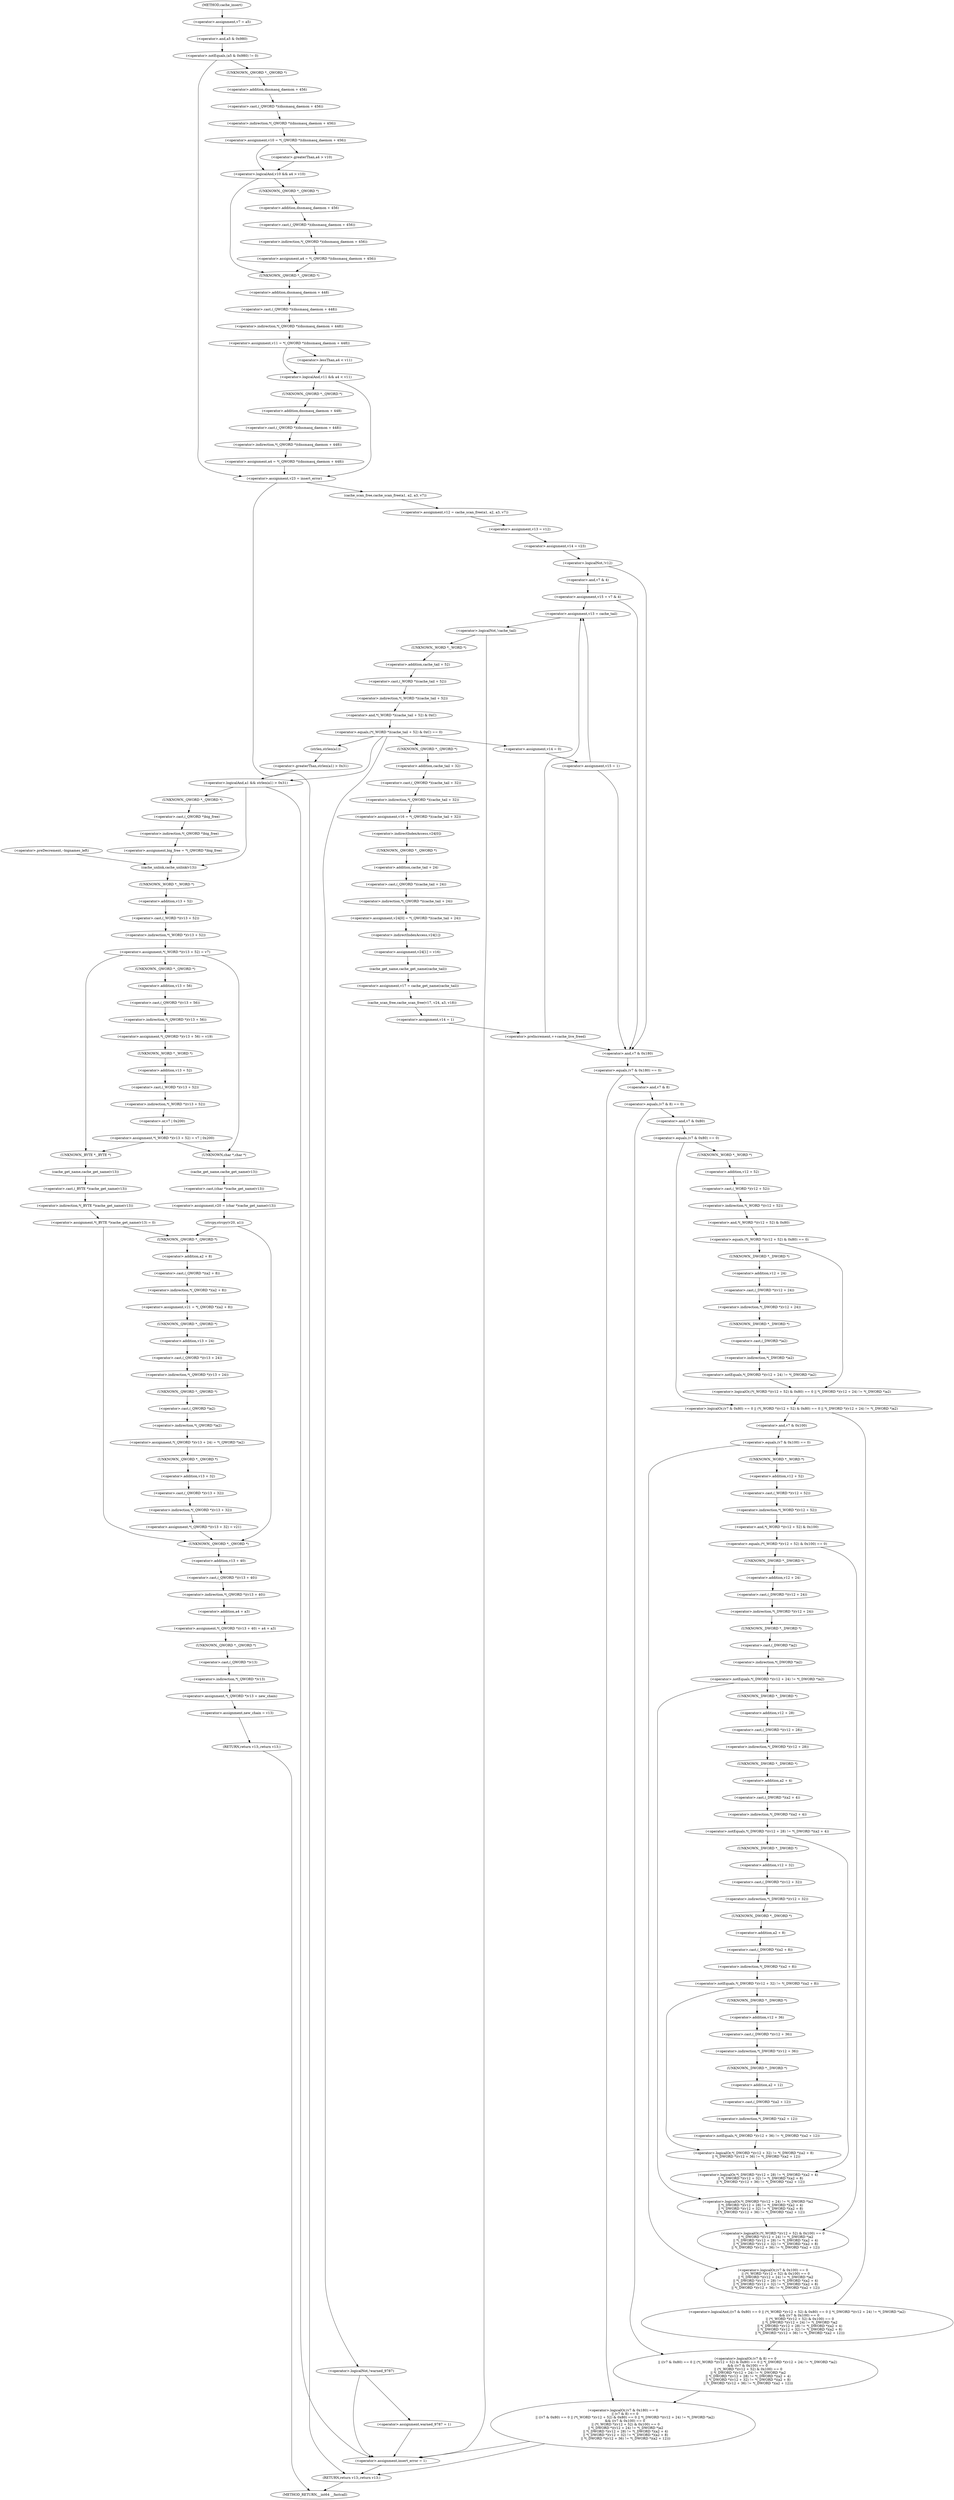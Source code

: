digraph cache_insert {  
"1000138" [label = "(<operator>.assignment,v7 = a5)" ]
"1000142" [label = "(<operator>.notEquals,(a5 & 0x980) != 0)" ]
"1000143" [label = "(<operator>.and,a5 & 0x980)" ]
"1000148" [label = "(<operator>.assignment,v10 = *(_QWORD *)(dnsmasq_daemon + 456))" ]
"1000150" [label = "(<operator>.indirection,*(_QWORD *)(dnsmasq_daemon + 456))" ]
"1000151" [label = "(<operator>.cast,(_QWORD *)(dnsmasq_daemon + 456))" ]
"1000152" [label = "(UNKNOWN,_QWORD *,_QWORD *)" ]
"1000153" [label = "(<operator>.addition,dnsmasq_daemon + 456)" ]
"1000157" [label = "(<operator>.logicalAnd,v10 && a4 > v10)" ]
"1000159" [label = "(<operator>.greaterThan,a4 > v10)" ]
"1000162" [label = "(<operator>.assignment,a4 = *(_QWORD *)(dnsmasq_daemon + 456))" ]
"1000164" [label = "(<operator>.indirection,*(_QWORD *)(dnsmasq_daemon + 456))" ]
"1000165" [label = "(<operator>.cast,(_QWORD *)(dnsmasq_daemon + 456))" ]
"1000166" [label = "(UNKNOWN,_QWORD *,_QWORD *)" ]
"1000167" [label = "(<operator>.addition,dnsmasq_daemon + 456)" ]
"1000170" [label = "(<operator>.assignment,v11 = *(_QWORD *)(dnsmasq_daemon + 448))" ]
"1000172" [label = "(<operator>.indirection,*(_QWORD *)(dnsmasq_daemon + 448))" ]
"1000173" [label = "(<operator>.cast,(_QWORD *)(dnsmasq_daemon + 448))" ]
"1000174" [label = "(UNKNOWN,_QWORD *,_QWORD *)" ]
"1000175" [label = "(<operator>.addition,dnsmasq_daemon + 448)" ]
"1000179" [label = "(<operator>.logicalAnd,v11 && a4 < v11)" ]
"1000181" [label = "(<operator>.lessThan,a4 < v11)" ]
"1000184" [label = "(<operator>.assignment,a4 = *(_QWORD *)(dnsmasq_daemon + 448))" ]
"1000186" [label = "(<operator>.indirection,*(_QWORD *)(dnsmasq_daemon + 448))" ]
"1000187" [label = "(<operator>.cast,(_QWORD *)(dnsmasq_daemon + 448))" ]
"1000188" [label = "(UNKNOWN,_QWORD *,_QWORD *)" ]
"1000189" [label = "(<operator>.addition,dnsmasq_daemon + 448)" ]
"1000192" [label = "(<operator>.assignment,v23 = insert_error)" ]
"1000198" [label = "(<operator>.assignment,v12 = cache_scan_free(a1, a2, a3, v7))" ]
"1000200" [label = "(cache_scan_free,cache_scan_free(a1, a2, a3, v7))" ]
"1000205" [label = "(<operator>.assignment,v13 = v12)" ]
"1000208" [label = "(<operator>.assignment,v14 = v23)" ]
"1000212" [label = "(<operator>.logicalNot,!v12)" ]
"1000215" [label = "(<operator>.assignment,v15 = v7 & 4)" ]
"1000217" [label = "(<operator>.and,v7 & 4)" ]
"1000223" [label = "(<operator>.assignment,v13 = cache_tail)" ]
"1000227" [label = "(<operator>.logicalNot,!cache_tail)" ]
"1000231" [label = "(<operator>.equals,(*(_WORD *)(cache_tail + 52) & 0xC) == 0)" ]
"1000232" [label = "(<operator>.and,*(_WORD *)(cache_tail + 52) & 0xC)" ]
"1000233" [label = "(<operator>.indirection,*(_WORD *)(cache_tail + 52))" ]
"1000234" [label = "(<operator>.cast,(_WORD *)(cache_tail + 52))" ]
"1000235" [label = "(UNKNOWN,_WORD *,_WORD *)" ]
"1000236" [label = "(<operator>.addition,cache_tail + 52)" ]
"1000243" [label = "(<operator>.logicalAnd,a1 && strlen(a1) > 0x31)" ]
"1000245" [label = "(<operator>.greaterThan,strlen(a1) > 0x31)" ]
"1000246" [label = "(strlen,strlen(a1))" ]
"1000253" [label = "(<operator>.assignment,big_free = *(_QWORD *)big_free)" ]
"1000255" [label = "(<operator>.indirection,*(_QWORD *)big_free)" ]
"1000256" [label = "(<operator>.cast,(_QWORD *)big_free)" ]
"1000257" [label = "(UNKNOWN,_QWORD *,_QWORD *)" ]
"1000264" [label = "(<operator>.preDecrement,--bignames_left)" ]
"1000266" [label = "(cache_unlink,cache_unlink(v13))" ]
"1000268" [label = "(<operator>.assignment,*(_WORD *)(v13 + 52) = v7)" ]
"1000269" [label = "(<operator>.indirection,*(_WORD *)(v13 + 52))" ]
"1000270" [label = "(<operator>.cast,(_WORD *)(v13 + 52))" ]
"1000271" [label = "(UNKNOWN,_WORD *,_WORD *)" ]
"1000272" [label = "(<operator>.addition,v13 + 52)" ]
"1000279" [label = "(<operator>.assignment,*(_QWORD *)(v13 + 56) = v19)" ]
"1000280" [label = "(<operator>.indirection,*(_QWORD *)(v13 + 56))" ]
"1000281" [label = "(<operator>.cast,(_QWORD *)(v13 + 56))" ]
"1000282" [label = "(UNKNOWN,_QWORD *,_QWORD *)" ]
"1000283" [label = "(<operator>.addition,v13 + 56)" ]
"1000287" [label = "(<operator>.assignment,*(_WORD *)(v13 + 52) = v7 | 0x200)" ]
"1000288" [label = "(<operator>.indirection,*(_WORD *)(v13 + 52))" ]
"1000289" [label = "(<operator>.cast,(_WORD *)(v13 + 52))" ]
"1000290" [label = "(UNKNOWN,_WORD *,_WORD *)" ]
"1000291" [label = "(<operator>.addition,v13 + 52)" ]
"1000294" [label = "(<operator>.or,v7 | 0x200)" ]
"1000300" [label = "(<operator>.assignment,v20 = (char *)cache_get_name(v13))" ]
"1000302" [label = "(<operator>.cast,(char *)cache_get_name(v13))" ]
"1000303" [label = "(UNKNOWN,char *,char *)" ]
"1000304" [label = "(cache_get_name,cache_get_name(v13))" ]
"1000306" [label = "(strcpy,strcpy(v20, a1))" ]
"1000311" [label = "(<operator>.assignment,*(_BYTE *)cache_get_name(v13) = 0)" ]
"1000312" [label = "(<operator>.indirection,*(_BYTE *)cache_get_name(v13))" ]
"1000313" [label = "(<operator>.cast,(_BYTE *)cache_get_name(v13))" ]
"1000314" [label = "(UNKNOWN,_BYTE *,_BYTE *)" ]
"1000315" [label = "(cache_get_name,cache_get_name(v13))" ]
"1000321" [label = "(<operator>.assignment,v21 = *(_QWORD *)(a2 + 8))" ]
"1000323" [label = "(<operator>.indirection,*(_QWORD *)(a2 + 8))" ]
"1000324" [label = "(<operator>.cast,(_QWORD *)(a2 + 8))" ]
"1000325" [label = "(UNKNOWN,_QWORD *,_QWORD *)" ]
"1000326" [label = "(<operator>.addition,a2 + 8)" ]
"1000329" [label = "(<operator>.assignment,*(_QWORD *)(v13 + 24) = *(_QWORD *)a2)" ]
"1000330" [label = "(<operator>.indirection,*(_QWORD *)(v13 + 24))" ]
"1000331" [label = "(<operator>.cast,(_QWORD *)(v13 + 24))" ]
"1000332" [label = "(UNKNOWN,_QWORD *,_QWORD *)" ]
"1000333" [label = "(<operator>.addition,v13 + 24)" ]
"1000336" [label = "(<operator>.indirection,*(_QWORD *)a2)" ]
"1000337" [label = "(<operator>.cast,(_QWORD *)a2)" ]
"1000338" [label = "(UNKNOWN,_QWORD *,_QWORD *)" ]
"1000340" [label = "(<operator>.assignment,*(_QWORD *)(v13 + 32) = v21)" ]
"1000341" [label = "(<operator>.indirection,*(_QWORD *)(v13 + 32))" ]
"1000342" [label = "(<operator>.cast,(_QWORD *)(v13 + 32))" ]
"1000343" [label = "(UNKNOWN,_QWORD *,_QWORD *)" ]
"1000344" [label = "(<operator>.addition,v13 + 32)" ]
"1000348" [label = "(<operator>.assignment,*(_QWORD *)(v13 + 40) = a4 + a3)" ]
"1000349" [label = "(<operator>.indirection,*(_QWORD *)(v13 + 40))" ]
"1000350" [label = "(<operator>.cast,(_QWORD *)(v13 + 40))" ]
"1000351" [label = "(UNKNOWN,_QWORD *,_QWORD *)" ]
"1000352" [label = "(<operator>.addition,v13 + 40)" ]
"1000355" [label = "(<operator>.addition,a4 + a3)" ]
"1000358" [label = "(<operator>.assignment,*(_QWORD *)v13 = new_chain)" ]
"1000359" [label = "(<operator>.indirection,*(_QWORD *)v13)" ]
"1000360" [label = "(<operator>.cast,(_QWORD *)v13)" ]
"1000361" [label = "(UNKNOWN,_QWORD *,_QWORD *)" ]
"1000364" [label = "(<operator>.assignment,new_chain = v13)" ]
"1000367" [label = "(RETURN,return v13;,return v13;)" ]
"1000373" [label = "(<operator>.logicalNot,!warned_9787)" ]
"1000376" [label = "(<operator>.assignment,warned_9787 = 1)" ]
"1000383" [label = "(<operator>.assignment,v16 = *(_QWORD *)(cache_tail + 32))" ]
"1000385" [label = "(<operator>.indirection,*(_QWORD *)(cache_tail + 32))" ]
"1000386" [label = "(<operator>.cast,(_QWORD *)(cache_tail + 32))" ]
"1000387" [label = "(UNKNOWN,_QWORD *,_QWORD *)" ]
"1000388" [label = "(<operator>.addition,cache_tail + 32)" ]
"1000391" [label = "(<operator>.assignment,v24[0] = *(_QWORD *)(cache_tail + 24))" ]
"1000392" [label = "(<operator>.indirectIndexAccess,v24[0])" ]
"1000395" [label = "(<operator>.indirection,*(_QWORD *)(cache_tail + 24))" ]
"1000396" [label = "(<operator>.cast,(_QWORD *)(cache_tail + 24))" ]
"1000397" [label = "(UNKNOWN,_QWORD *,_QWORD *)" ]
"1000398" [label = "(<operator>.addition,cache_tail + 24)" ]
"1000401" [label = "(<operator>.assignment,v24[1] = v16)" ]
"1000402" [label = "(<operator>.indirectIndexAccess,v24[1])" ]
"1000406" [label = "(<operator>.assignment,v17 = cache_get_name(cache_tail))" ]
"1000408" [label = "(cache_get_name,cache_get_name(cache_tail))" ]
"1000410" [label = "(cache_scan_free,cache_scan_free(v17, v24, a3, v18))" ]
"1000415" [label = "(<operator>.assignment,v14 = 1)" ]
"1000418" [label = "(<operator>.preIncrement,++cache_live_freed)" ]
"1000422" [label = "(<operator>.assignment,v14 = 0)" ]
"1000425" [label = "(<operator>.assignment,v15 = 1)" ]
"1000429" [label = "(<operator>.logicalOr,(v7 & 0x180) == 0\n    || (v7 & 8) == 0\n    || ((v7 & 0x80) == 0 || (*(_WORD *)(v12 + 52) & 0x80) == 0 || *(_DWORD *)(v12 + 24) != *(_DWORD *)a2)\n    && ((v7 & 0x100) == 0\n     || (*(_WORD *)(v12 + 52) & 0x100) == 0\n     || *(_DWORD *)(v12 + 24) != *(_DWORD *)a2\n     || *(_DWORD *)(v12 + 28) != *(_DWORD *)(a2 + 4)\n     || *(_DWORD *)(v12 + 32) != *(_DWORD *)(a2 + 8)\n     || *(_DWORD *)(v12 + 36) != *(_DWORD *)(a2 + 12)))" ]
"1000430" [label = "(<operator>.equals,(v7 & 0x180) == 0)" ]
"1000431" [label = "(<operator>.and,v7 & 0x180)" ]
"1000435" [label = "(<operator>.logicalOr,(v7 & 8) == 0\n    || ((v7 & 0x80) == 0 || (*(_WORD *)(v12 + 52) & 0x80) == 0 || *(_DWORD *)(v12 + 24) != *(_DWORD *)a2)\n    && ((v7 & 0x100) == 0\n     || (*(_WORD *)(v12 + 52) & 0x100) == 0\n     || *(_DWORD *)(v12 + 24) != *(_DWORD *)a2\n     || *(_DWORD *)(v12 + 28) != *(_DWORD *)(a2 + 4)\n     || *(_DWORD *)(v12 + 32) != *(_DWORD *)(a2 + 8)\n     || *(_DWORD *)(v12 + 36) != *(_DWORD *)(a2 + 12)))" ]
"1000436" [label = "(<operator>.equals,(v7 & 8) == 0)" ]
"1000437" [label = "(<operator>.and,v7 & 8)" ]
"1000441" [label = "(<operator>.logicalAnd,((v7 & 0x80) == 0 || (*(_WORD *)(v12 + 52) & 0x80) == 0 || *(_DWORD *)(v12 + 24) != *(_DWORD *)a2)\n    && ((v7 & 0x100) == 0\n     || (*(_WORD *)(v12 + 52) & 0x100) == 0\n     || *(_DWORD *)(v12 + 24) != *(_DWORD *)a2\n     || *(_DWORD *)(v12 + 28) != *(_DWORD *)(a2 + 4)\n     || *(_DWORD *)(v12 + 32) != *(_DWORD *)(a2 + 8)\n     || *(_DWORD *)(v12 + 36) != *(_DWORD *)(a2 + 12)))" ]
"1000442" [label = "(<operator>.logicalOr,(v7 & 0x80) == 0 || (*(_WORD *)(v12 + 52) & 0x80) == 0 || *(_DWORD *)(v12 + 24) != *(_DWORD *)a2)" ]
"1000443" [label = "(<operator>.equals,(v7 & 0x80) == 0)" ]
"1000444" [label = "(<operator>.and,v7 & 0x80)" ]
"1000448" [label = "(<operator>.logicalOr,(*(_WORD *)(v12 + 52) & 0x80) == 0 || *(_DWORD *)(v12 + 24) != *(_DWORD *)a2)" ]
"1000449" [label = "(<operator>.equals,(*(_WORD *)(v12 + 52) & 0x80) == 0)" ]
"1000450" [label = "(<operator>.and,*(_WORD *)(v12 + 52) & 0x80)" ]
"1000451" [label = "(<operator>.indirection,*(_WORD *)(v12 + 52))" ]
"1000452" [label = "(<operator>.cast,(_WORD *)(v12 + 52))" ]
"1000453" [label = "(UNKNOWN,_WORD *,_WORD *)" ]
"1000454" [label = "(<operator>.addition,v12 + 52)" ]
"1000459" [label = "(<operator>.notEquals,*(_DWORD *)(v12 + 24) != *(_DWORD *)a2)" ]
"1000460" [label = "(<operator>.indirection,*(_DWORD *)(v12 + 24))" ]
"1000461" [label = "(<operator>.cast,(_DWORD *)(v12 + 24))" ]
"1000462" [label = "(UNKNOWN,_DWORD *,_DWORD *)" ]
"1000463" [label = "(<operator>.addition,v12 + 24)" ]
"1000466" [label = "(<operator>.indirection,*(_DWORD *)a2)" ]
"1000467" [label = "(<operator>.cast,(_DWORD *)a2)" ]
"1000468" [label = "(UNKNOWN,_DWORD *,_DWORD *)" ]
"1000470" [label = "(<operator>.logicalOr,(v7 & 0x100) == 0\n     || (*(_WORD *)(v12 + 52) & 0x100) == 0\n     || *(_DWORD *)(v12 + 24) != *(_DWORD *)a2\n     || *(_DWORD *)(v12 + 28) != *(_DWORD *)(a2 + 4)\n     || *(_DWORD *)(v12 + 32) != *(_DWORD *)(a2 + 8)\n     || *(_DWORD *)(v12 + 36) != *(_DWORD *)(a2 + 12))" ]
"1000471" [label = "(<operator>.equals,(v7 & 0x100) == 0)" ]
"1000472" [label = "(<operator>.and,v7 & 0x100)" ]
"1000476" [label = "(<operator>.logicalOr,(*(_WORD *)(v12 + 52) & 0x100) == 0\n     || *(_DWORD *)(v12 + 24) != *(_DWORD *)a2\n     || *(_DWORD *)(v12 + 28) != *(_DWORD *)(a2 + 4)\n     || *(_DWORD *)(v12 + 32) != *(_DWORD *)(a2 + 8)\n     || *(_DWORD *)(v12 + 36) != *(_DWORD *)(a2 + 12))" ]
"1000477" [label = "(<operator>.equals,(*(_WORD *)(v12 + 52) & 0x100) == 0)" ]
"1000478" [label = "(<operator>.and,*(_WORD *)(v12 + 52) & 0x100)" ]
"1000479" [label = "(<operator>.indirection,*(_WORD *)(v12 + 52))" ]
"1000480" [label = "(<operator>.cast,(_WORD *)(v12 + 52))" ]
"1000481" [label = "(UNKNOWN,_WORD *,_WORD *)" ]
"1000482" [label = "(<operator>.addition,v12 + 52)" ]
"1000487" [label = "(<operator>.logicalOr,*(_DWORD *)(v12 + 24) != *(_DWORD *)a2\n     || *(_DWORD *)(v12 + 28) != *(_DWORD *)(a2 + 4)\n     || *(_DWORD *)(v12 + 32) != *(_DWORD *)(a2 + 8)\n     || *(_DWORD *)(v12 + 36) != *(_DWORD *)(a2 + 12))" ]
"1000488" [label = "(<operator>.notEquals,*(_DWORD *)(v12 + 24) != *(_DWORD *)a2)" ]
"1000489" [label = "(<operator>.indirection,*(_DWORD *)(v12 + 24))" ]
"1000490" [label = "(<operator>.cast,(_DWORD *)(v12 + 24))" ]
"1000491" [label = "(UNKNOWN,_DWORD *,_DWORD *)" ]
"1000492" [label = "(<operator>.addition,v12 + 24)" ]
"1000495" [label = "(<operator>.indirection,*(_DWORD *)a2)" ]
"1000496" [label = "(<operator>.cast,(_DWORD *)a2)" ]
"1000497" [label = "(UNKNOWN,_DWORD *,_DWORD *)" ]
"1000499" [label = "(<operator>.logicalOr,*(_DWORD *)(v12 + 28) != *(_DWORD *)(a2 + 4)\n     || *(_DWORD *)(v12 + 32) != *(_DWORD *)(a2 + 8)\n     || *(_DWORD *)(v12 + 36) != *(_DWORD *)(a2 + 12))" ]
"1000500" [label = "(<operator>.notEquals,*(_DWORD *)(v12 + 28) != *(_DWORD *)(a2 + 4))" ]
"1000501" [label = "(<operator>.indirection,*(_DWORD *)(v12 + 28))" ]
"1000502" [label = "(<operator>.cast,(_DWORD *)(v12 + 28))" ]
"1000503" [label = "(UNKNOWN,_DWORD *,_DWORD *)" ]
"1000504" [label = "(<operator>.addition,v12 + 28)" ]
"1000507" [label = "(<operator>.indirection,*(_DWORD *)(a2 + 4))" ]
"1000508" [label = "(<operator>.cast,(_DWORD *)(a2 + 4))" ]
"1000509" [label = "(UNKNOWN,_DWORD *,_DWORD *)" ]
"1000510" [label = "(<operator>.addition,a2 + 4)" ]
"1000513" [label = "(<operator>.logicalOr,*(_DWORD *)(v12 + 32) != *(_DWORD *)(a2 + 8)\n     || *(_DWORD *)(v12 + 36) != *(_DWORD *)(a2 + 12))" ]
"1000514" [label = "(<operator>.notEquals,*(_DWORD *)(v12 + 32) != *(_DWORD *)(a2 + 8))" ]
"1000515" [label = "(<operator>.indirection,*(_DWORD *)(v12 + 32))" ]
"1000516" [label = "(<operator>.cast,(_DWORD *)(v12 + 32))" ]
"1000517" [label = "(UNKNOWN,_DWORD *,_DWORD *)" ]
"1000518" [label = "(<operator>.addition,v12 + 32)" ]
"1000521" [label = "(<operator>.indirection,*(_DWORD *)(a2 + 8))" ]
"1000522" [label = "(<operator>.cast,(_DWORD *)(a2 + 8))" ]
"1000523" [label = "(UNKNOWN,_DWORD *,_DWORD *)" ]
"1000524" [label = "(<operator>.addition,a2 + 8)" ]
"1000527" [label = "(<operator>.notEquals,*(_DWORD *)(v12 + 36) != *(_DWORD *)(a2 + 12))" ]
"1000528" [label = "(<operator>.indirection,*(_DWORD *)(v12 + 36))" ]
"1000529" [label = "(<operator>.cast,(_DWORD *)(v12 + 36))" ]
"1000530" [label = "(UNKNOWN,_DWORD *,_DWORD *)" ]
"1000531" [label = "(<operator>.addition,v12 + 36)" ]
"1000534" [label = "(<operator>.indirection,*(_DWORD *)(a2 + 12))" ]
"1000535" [label = "(<operator>.cast,(_DWORD *)(a2 + 12))" ]
"1000536" [label = "(UNKNOWN,_DWORD *,_DWORD *)" ]
"1000537" [label = "(<operator>.addition,a2 + 12)" ]
"1000542" [label = "(<operator>.assignment,insert_error = 1)" ]
"1000547" [label = "(RETURN,return v13;,return v13;)" ]
"1000116" [label = "(METHOD,cache_insert)" ]
"1000549" [label = "(METHOD_RETURN,__int64 __fastcall)" ]
  "1000138" -> "1000143" 
  "1000142" -> "1000152" 
  "1000142" -> "1000192" 
  "1000143" -> "1000142" 
  "1000148" -> "1000157" 
  "1000148" -> "1000159" 
  "1000150" -> "1000148" 
  "1000151" -> "1000150" 
  "1000152" -> "1000153" 
  "1000153" -> "1000151" 
  "1000157" -> "1000166" 
  "1000157" -> "1000174" 
  "1000159" -> "1000157" 
  "1000162" -> "1000174" 
  "1000164" -> "1000162" 
  "1000165" -> "1000164" 
  "1000166" -> "1000167" 
  "1000167" -> "1000165" 
  "1000170" -> "1000179" 
  "1000170" -> "1000181" 
  "1000172" -> "1000170" 
  "1000173" -> "1000172" 
  "1000174" -> "1000175" 
  "1000175" -> "1000173" 
  "1000179" -> "1000188" 
  "1000179" -> "1000192" 
  "1000181" -> "1000179" 
  "1000184" -> "1000192" 
  "1000186" -> "1000184" 
  "1000187" -> "1000186" 
  "1000188" -> "1000189" 
  "1000189" -> "1000187" 
  "1000192" -> "1000547" 
  "1000192" -> "1000200" 
  "1000198" -> "1000205" 
  "1000200" -> "1000198" 
  "1000205" -> "1000208" 
  "1000208" -> "1000212" 
  "1000212" -> "1000217" 
  "1000212" -> "1000431" 
  "1000215" -> "1000223" 
  "1000215" -> "1000431" 
  "1000217" -> "1000215" 
  "1000223" -> "1000227" 
  "1000227" -> "1000235" 
  "1000227" -> "1000542" 
  "1000231" -> "1000243" 
  "1000231" -> "1000246" 
  "1000231" -> "1000373" 
  "1000231" -> "1000387" 
  "1000231" -> "1000422" 
  "1000232" -> "1000231" 
  "1000233" -> "1000232" 
  "1000234" -> "1000233" 
  "1000235" -> "1000236" 
  "1000236" -> "1000234" 
  "1000243" -> "1000257" 
  "1000243" -> "1000542" 
  "1000243" -> "1000266" 
  "1000245" -> "1000243" 
  "1000246" -> "1000245" 
  "1000253" -> "1000266" 
  "1000255" -> "1000253" 
  "1000256" -> "1000255" 
  "1000257" -> "1000256" 
  "1000264" -> "1000266" 
  "1000266" -> "1000271" 
  "1000268" -> "1000282" 
  "1000268" -> "1000314" 
  "1000268" -> "1000303" 
  "1000269" -> "1000268" 
  "1000270" -> "1000269" 
  "1000271" -> "1000272" 
  "1000272" -> "1000270" 
  "1000279" -> "1000290" 
  "1000280" -> "1000279" 
  "1000281" -> "1000280" 
  "1000282" -> "1000283" 
  "1000283" -> "1000281" 
  "1000287" -> "1000314" 
  "1000287" -> "1000303" 
  "1000288" -> "1000294" 
  "1000289" -> "1000288" 
  "1000290" -> "1000291" 
  "1000291" -> "1000289" 
  "1000294" -> "1000287" 
  "1000300" -> "1000306" 
  "1000302" -> "1000300" 
  "1000303" -> "1000304" 
  "1000304" -> "1000302" 
  "1000306" -> "1000351" 
  "1000306" -> "1000325" 
  "1000311" -> "1000351" 
  "1000311" -> "1000325" 
  "1000312" -> "1000311" 
  "1000313" -> "1000312" 
  "1000314" -> "1000315" 
  "1000315" -> "1000313" 
  "1000321" -> "1000332" 
  "1000323" -> "1000321" 
  "1000324" -> "1000323" 
  "1000325" -> "1000326" 
  "1000326" -> "1000324" 
  "1000329" -> "1000343" 
  "1000330" -> "1000338" 
  "1000331" -> "1000330" 
  "1000332" -> "1000333" 
  "1000333" -> "1000331" 
  "1000336" -> "1000329" 
  "1000337" -> "1000336" 
  "1000338" -> "1000337" 
  "1000340" -> "1000351" 
  "1000341" -> "1000340" 
  "1000342" -> "1000341" 
  "1000343" -> "1000344" 
  "1000344" -> "1000342" 
  "1000348" -> "1000361" 
  "1000349" -> "1000355" 
  "1000350" -> "1000349" 
  "1000351" -> "1000352" 
  "1000352" -> "1000350" 
  "1000355" -> "1000348" 
  "1000358" -> "1000364" 
  "1000359" -> "1000358" 
  "1000360" -> "1000359" 
  "1000361" -> "1000360" 
  "1000364" -> "1000367" 
  "1000367" -> "1000549" 
  "1000373" -> "1000376" 
  "1000373" -> "1000542" 
  "1000376" -> "1000542" 
  "1000383" -> "1000392" 
  "1000385" -> "1000383" 
  "1000386" -> "1000385" 
  "1000387" -> "1000388" 
  "1000388" -> "1000386" 
  "1000391" -> "1000402" 
  "1000392" -> "1000397" 
  "1000395" -> "1000391" 
  "1000396" -> "1000395" 
  "1000397" -> "1000398" 
  "1000398" -> "1000396" 
  "1000401" -> "1000408" 
  "1000402" -> "1000401" 
  "1000406" -> "1000410" 
  "1000408" -> "1000406" 
  "1000410" -> "1000415" 
  "1000415" -> "1000418" 
  "1000418" -> "1000223" 
  "1000418" -> "1000431" 
  "1000422" -> "1000425" 
  "1000425" -> "1000223" 
  "1000425" -> "1000431" 
  "1000429" -> "1000542" 
  "1000429" -> "1000547" 
  "1000430" -> "1000429" 
  "1000430" -> "1000437" 
  "1000431" -> "1000430" 
  "1000435" -> "1000429" 
  "1000436" -> "1000435" 
  "1000436" -> "1000444" 
  "1000437" -> "1000436" 
  "1000441" -> "1000435" 
  "1000442" -> "1000441" 
  "1000442" -> "1000472" 
  "1000443" -> "1000453" 
  "1000443" -> "1000442" 
  "1000444" -> "1000443" 
  "1000448" -> "1000442" 
  "1000449" -> "1000462" 
  "1000449" -> "1000448" 
  "1000450" -> "1000449" 
  "1000451" -> "1000450" 
  "1000452" -> "1000451" 
  "1000453" -> "1000454" 
  "1000454" -> "1000452" 
  "1000459" -> "1000448" 
  "1000460" -> "1000468" 
  "1000461" -> "1000460" 
  "1000462" -> "1000463" 
  "1000463" -> "1000461" 
  "1000466" -> "1000459" 
  "1000467" -> "1000466" 
  "1000468" -> "1000467" 
  "1000470" -> "1000441" 
  "1000471" -> "1000481" 
  "1000471" -> "1000470" 
  "1000472" -> "1000471" 
  "1000476" -> "1000470" 
  "1000477" -> "1000491" 
  "1000477" -> "1000476" 
  "1000478" -> "1000477" 
  "1000479" -> "1000478" 
  "1000480" -> "1000479" 
  "1000481" -> "1000482" 
  "1000482" -> "1000480" 
  "1000487" -> "1000476" 
  "1000488" -> "1000503" 
  "1000488" -> "1000487" 
  "1000489" -> "1000497" 
  "1000490" -> "1000489" 
  "1000491" -> "1000492" 
  "1000492" -> "1000490" 
  "1000495" -> "1000488" 
  "1000496" -> "1000495" 
  "1000497" -> "1000496" 
  "1000499" -> "1000487" 
  "1000500" -> "1000517" 
  "1000500" -> "1000499" 
  "1000501" -> "1000509" 
  "1000502" -> "1000501" 
  "1000503" -> "1000504" 
  "1000504" -> "1000502" 
  "1000507" -> "1000500" 
  "1000508" -> "1000507" 
  "1000509" -> "1000510" 
  "1000510" -> "1000508" 
  "1000513" -> "1000499" 
  "1000514" -> "1000530" 
  "1000514" -> "1000513" 
  "1000515" -> "1000523" 
  "1000516" -> "1000515" 
  "1000517" -> "1000518" 
  "1000518" -> "1000516" 
  "1000521" -> "1000514" 
  "1000522" -> "1000521" 
  "1000523" -> "1000524" 
  "1000524" -> "1000522" 
  "1000527" -> "1000513" 
  "1000528" -> "1000536" 
  "1000529" -> "1000528" 
  "1000530" -> "1000531" 
  "1000531" -> "1000529" 
  "1000534" -> "1000527" 
  "1000535" -> "1000534" 
  "1000536" -> "1000537" 
  "1000537" -> "1000535" 
  "1000542" -> "1000547" 
  "1000547" -> "1000549" 
  "1000116" -> "1000138" 
}
